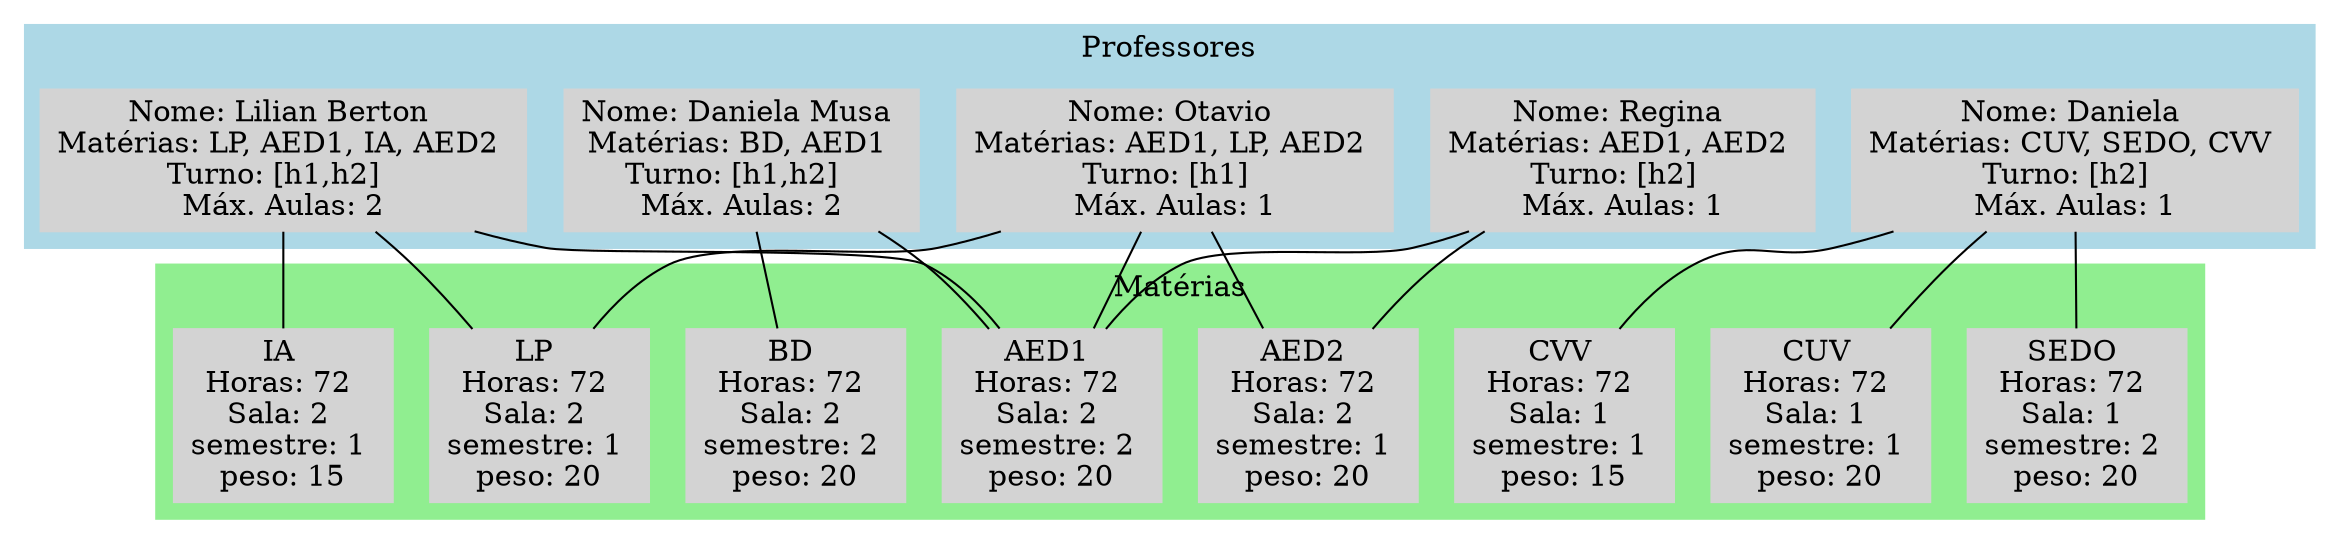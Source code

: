 graph G {
  //Estilo padrão dos nós(para imprimir)
  node [shape=box, style=filled, color=lightgray];






  // Subgrafo de Professores
  subgraph cluster_professores {
    label = "Professores";
    style = filled;
    color = lightblue;

    P1 [label= "Nome: Otavio \nMatérias: AED1, LP, AED2 \nTurno: [h1]  \nMáx. Aulas: 1"];
    P2 [label= "Nome: Daniela \nMatérias: CUV, SEDO, CVV \nTurno: [h2]  \nMáx. Aulas: 1"];
    P3 [label= "Nome: Daniela Musa \nMatérias: BD, AED1 \nTurno: [h1,h2]  \nMáx. Aulas: 2"];
    P4 [label= "Nome: Regina \nMatérias: AED1, AED2 \nTurno: [h2]  \nMáx. Aulas: 1"];
    P5 [label= "Nome: Lilian Berton \nMatérias: LP, AED1, IA, AED2 \nTurno: [h1,h2]  \nMáx. Aulas: 2"];
  }











  //Subgrafo de Matérias
  subgraph cluster_materias {
    label = "Matérias";
    style = filled;
    color = lightgreen;

    M1 [label="AED1 \nHoras: 72 \nSala: 2 \nsemestre: 2 \npeso: 20"];
    M2 [label="AED2 \nHoras: 72 \nSala: 2 \nsemestre: 1 \npeso: 20"];
    M3 [label="BD \nHoras: 72 \nSala: 2 \nsemestre: 2 \npeso: 20"];
    M4 [label="SEDO \nHoras: 72 \nSala: 1 \nsemestre: 2 \npeso: 20"];
    M5 [label="CUV \nHoras: 72 \nSala: 1 \nsemestre: 1 \npeso: 20"];
    M6 [label="CVV \nHoras: 72 \nSala: 1 \nsemestre: 1 \npeso: 15"];
    M7 [label="IA \nHoras: 72 \nSala: 2 \nsemestre: 1 \npeso: 15"];
    M8 [label="LP \nHoras: 72 \nSala: 2 \nsemestre: 1 \npeso: 20"];
  }


  P1 -- M1;
  P1 -- M2;
  P1 -- M8;
  P2 -- M4;
  P2 -- M5;
  P2 -- M6;
  P3 -- M3;
  P3 -- M1;
  P4 -- M2;
  P4 -- M1;
  P5 -- M1;
  P5 -- M7;
  P5 -- M8;
}